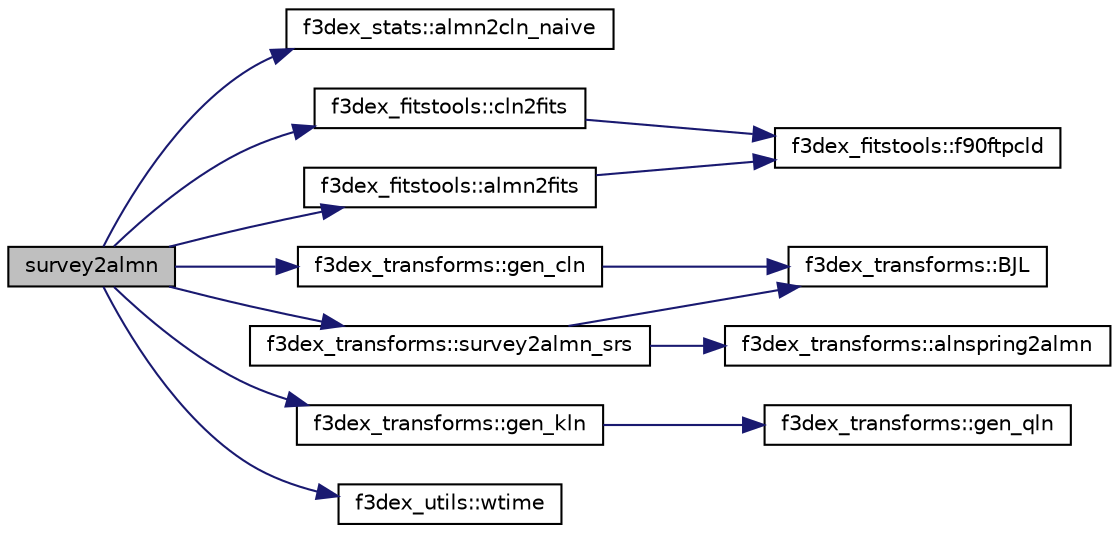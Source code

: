 digraph G
{
  edge [fontname="Helvetica",fontsize="10",labelfontname="Helvetica",labelfontsize="10"];
  node [fontname="Helvetica",fontsize="10",shape=record];
  rankdir=LR;
  Node1 [label="survey2almn",height=0.2,width=0.4,color="black", fillcolor="grey75", style="filled" fontcolor="black"];
  Node1 -> Node2 [color="midnightblue",fontsize="10",style="solid"];
  Node2 [label="f3dex_stats::almn2cln_naive",height=0.2,width=0.4,color="black", fillcolor="white", style="filled",URL="$namespacef3dex__stats.html#af82543b20c426be1736a4fed0d1ca80c"];
  Node1 -> Node3 [color="midnightblue",fontsize="10",style="solid"];
  Node3 [label="f3dex_fitstools::almn2fits",height=0.2,width=0.4,color="black", fillcolor="white", style="filled",URL="$namespacef3dex__fitstools.html#a3bb8fd149a1c137d3176d484e28bbef0"];
  Node3 -> Node4 [color="midnightblue",fontsize="10",style="solid"];
  Node4 [label="f3dex_fitstools::f90ftpcld",height=0.2,width=0.4,color="black", fillcolor="white", style="filled",URL="$namespacef3dex__fitstools.html#a83e1158f828e86e43f1dc68bc0e7c59b"];
  Node1 -> Node5 [color="midnightblue",fontsize="10",style="solid"];
  Node5 [label="f3dex_fitstools::cln2fits",height=0.2,width=0.4,color="black", fillcolor="white", style="filled",URL="$namespacef3dex__fitstools.html#aab1f14e65c2837494cb15ff4fd54b372"];
  Node5 -> Node4 [color="midnightblue",fontsize="10",style="solid"];
  Node1 -> Node6 [color="midnightblue",fontsize="10",style="solid"];
  Node6 [label="f3dex_transforms::gen_cln",height=0.2,width=0.4,color="black", fillcolor="white", style="filled",URL="$namespacef3dex__transforms.html#aa6cd797c56b97503bf2d52131f6e5554"];
  Node6 -> Node7 [color="midnightblue",fontsize="10",style="solid"];
  Node7 [label="f3dex_transforms::BJL",height=0.2,width=0.4,color="black", fillcolor="white", style="filled",URL="$namespacef3dex__transforms.html#a9b68481c890d75c3e3f4cbd4a7109830",tooltip="Compute the value of the l-th order spherical bessel FUNCTION at x."];
  Node1 -> Node8 [color="midnightblue",fontsize="10",style="solid"];
  Node8 [label="f3dex_transforms::gen_kln",height=0.2,width=0.4,color="black", fillcolor="white", style="filled",URL="$namespacef3dex__transforms.html#a4b80bc7cad52998fd0aff935a1695ee7"];
  Node8 -> Node9 [color="midnightblue",fontsize="10",style="solid"];
  Node9 [label="f3dex_transforms::gen_qln",height=0.2,width=0.4,color="black", fillcolor="white", style="filled",URL="$namespacef3dex__transforms.html#a02b926f933d186f2c9d9ab6d478a1601"];
  Node1 -> Node10 [color="midnightblue",fontsize="10",style="solid"];
  Node10 [label="f3dex_transforms::survey2almn_srs",height=0.2,width=0.4,color="black", fillcolor="white", style="filled",URL="$namespacef3dex__transforms.html#ae19f381573ccd64c64102bbd4181483f",tooltip="Performs the Fourier-Bessel decomposition (backward algorithm) of a discrete survey."];
  Node10 -> Node11 [color="midnightblue",fontsize="10",style="solid"];
  Node11 [label="f3dex_transforms::alnspring2almn",height=0.2,width=0.4,color="black", fillcolor="white", style="filled",URL="$namespacef3dex__transforms.html#aef309274871cf8eb0405b63f14ab26a2"];
  Node10 -> Node7 [color="midnightblue",fontsize="10",style="solid"];
  Node1 -> Node12 [color="midnightblue",fontsize="10",style="solid"];
  Node12 [label="f3dex_utils::wtime",height=0.2,width=0.4,color="black", fillcolor="white", style="filled",URL="$namespacef3dex__utils.html#ac5aa172010ec6cd9bd4c5273904b0405"];
}
